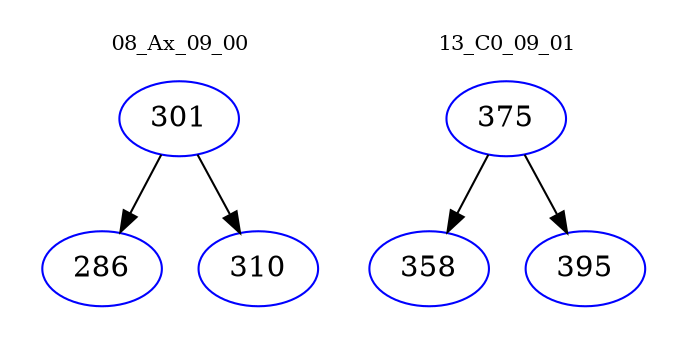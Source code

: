 digraph{
subgraph cluster_0 {
color = white
label = "08_Ax_09_00";
fontsize=10;
T0_301 [label="301", color="blue"]
T0_301 -> T0_286 [color="black"]
T0_286 [label="286", color="blue"]
T0_301 -> T0_310 [color="black"]
T0_310 [label="310", color="blue"]
}
subgraph cluster_1 {
color = white
label = "13_C0_09_01";
fontsize=10;
T1_375 [label="375", color="blue"]
T1_375 -> T1_358 [color="black"]
T1_358 [label="358", color="blue"]
T1_375 -> T1_395 [color="black"]
T1_395 [label="395", color="blue"]
}
}
